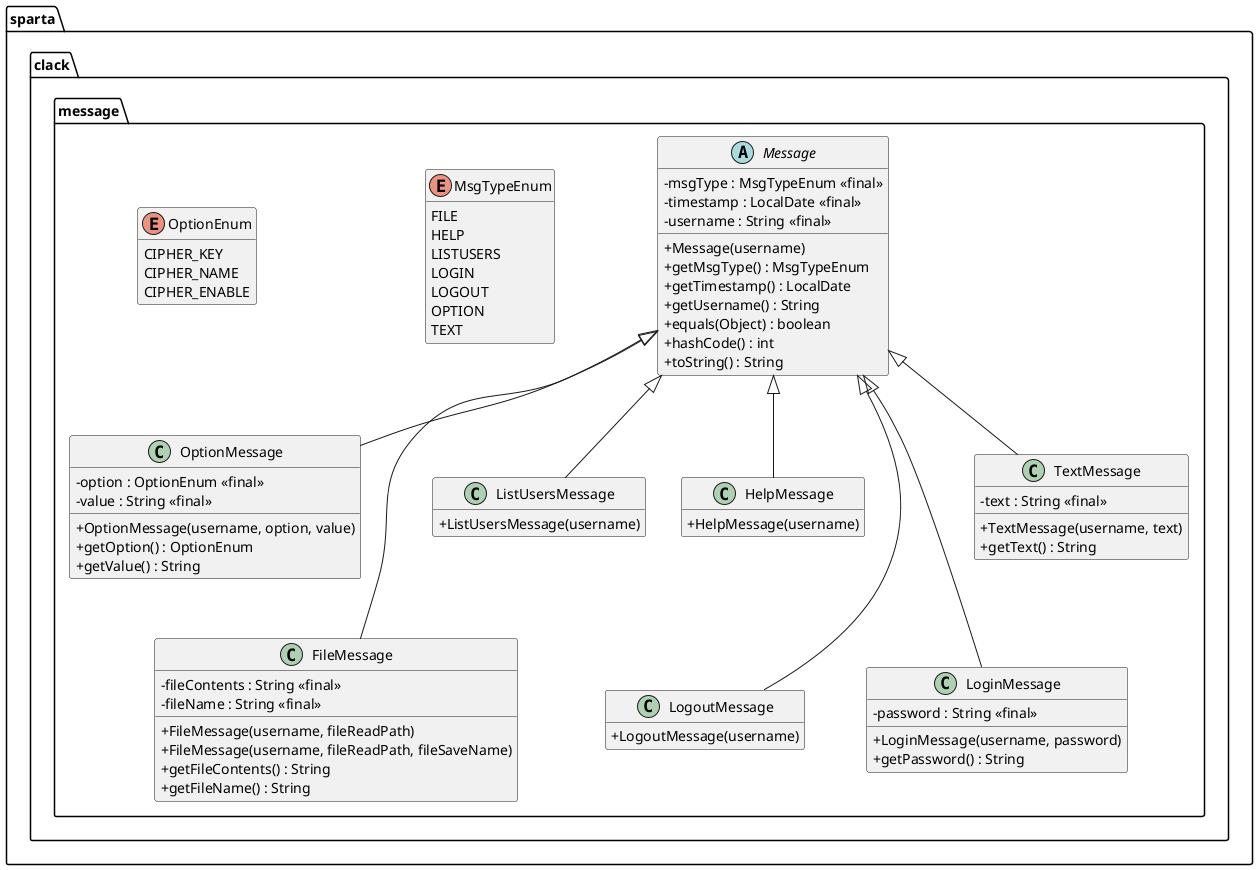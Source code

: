 @startuml
skinparam classAttributeIconSize 0
hide empty members

package sparta.clack.message{
    Message <|-- OptionMessage
    Message <|-- FileMessage
    Message <|-- ListUsersMessage
    Message <|-- HelpMessage
    Message <|-- LogoutMessage
    Message <|-- LoginMessage
    Message <|-- TextMessage

    OptionMessage --[hidden] FileMessage
    ListUsersMessage --[hidden] LogoutMessage
    TextMessage --[hidden] LoginMessage

    enum MsgTypeEnum {
        FILE
        HELP
        LISTUSERS
        LOGIN
        LOGOUT
        OPTION
        TEXT
    }

    enum OptionEnum {
        CIPHER_KEY
        CIPHER_NAME
        CIPHER_ENABLE
    }

    abstract class Message {
        - msgType : MsgTypeEnum <<final>>
        - timestamp : LocalDate <<final>>
        - username : String <<final>>
        + Message(username)
        + getMsgType() : MsgTypeEnum
        + getTimestamp() : LocalDate
        + getUsername() : String
        + equals(Object) : boolean
        + hashCode() : int
        + toString() : String
    }

    class OptionMessage {
        - option : OptionEnum <<final>>
        - value : String <<final>>
        + OptionMessage(username, option, value)
        + getOption() : OptionEnum
        + getValue() : String
    }

    class FileMessage {
        - fileContents : String <<final>>
        - fileName : String <<final>>
        + FileMessage(username, fileReadPath)
        + FileMessage(username, fileReadPath, fileSaveName)
        + getFileContents() : String
        + getFileName() : String
    }

    class HelpMessage {
    + HelpMessage(username)
    }

    class ListUsersMessage {
        + ListUsersMessage(username)
    }

    class LoginMessage {
        - password : String <<final>>
        + LoginMessage(username, password)
        + getPassword() : String
    }

    class LogoutMessage {
        + LogoutMessage(username)
    }

    class TextMessage {
        - text : String <<final>>
        + TextMessage(username, text)
        + getText() : String
    }
}

@enduml
